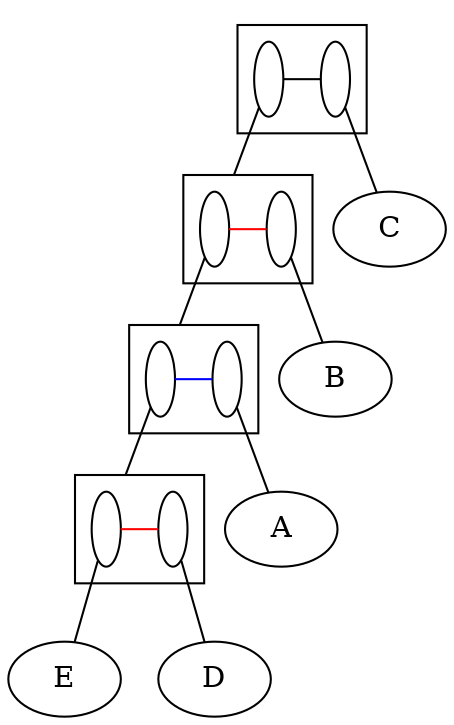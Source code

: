 digraph G {
compound=True;
C;
B;
A;
E;
D;
subgraph cluster_DACBE {
s_EABD [label=" ", fillcolor=white, fixedsize=True, width=0.2];
s_C [label=" ", fillcolor=white, fixedsize=True, width=0.2];
subgraph  {
rank=same;
s_EABD -> s_C  [arrowhead=none, color=black];
}

}

subgraph cluster_EABD {
s_AED [label=" ", fillcolor=white, fixedsize=True, width=0.2];
s_B [label=" ", fillcolor=white, fixedsize=True, width=0.2];
subgraph  {
rank=same;
s_AED -> s_B  [arrowhead=none, color=red];
}

}

subgraph cluster_AED {
s_ED [label=" ", fillcolor=white, fixedsize=True, width=0.2];
s_A [label=" ", fillcolor=white, fixedsize=True, width=0.2];
subgraph  {
rank=same;
s_ED -> s_A  [arrowhead=none, color=blue];
}

}

subgraph cluster_ED {
s_E [label=" ", fillcolor=white, fixedsize=True, width=0.2];
s_D [label=" ", fillcolor=white, fixedsize=True, width=0.2];
subgraph  {
rank=same;
s_E -> s_D  [arrowhead=none, color=red];
}

}

s_C -> C  [arrowhead=none];
s_B -> B  [arrowhead=none];
s_A -> A  [arrowhead=none];
s_E -> E  [arrowhead=none];
s_D -> D  [arrowhead=none];
s_EABD -> s_AED  [arrowhead=none, lhead=cluster_EABD];
s_AED -> s_ED  [arrowhead=none, lhead=cluster_AED];
s_ED -> s_E  [arrowhead=none, lhead=cluster_ED];
}
